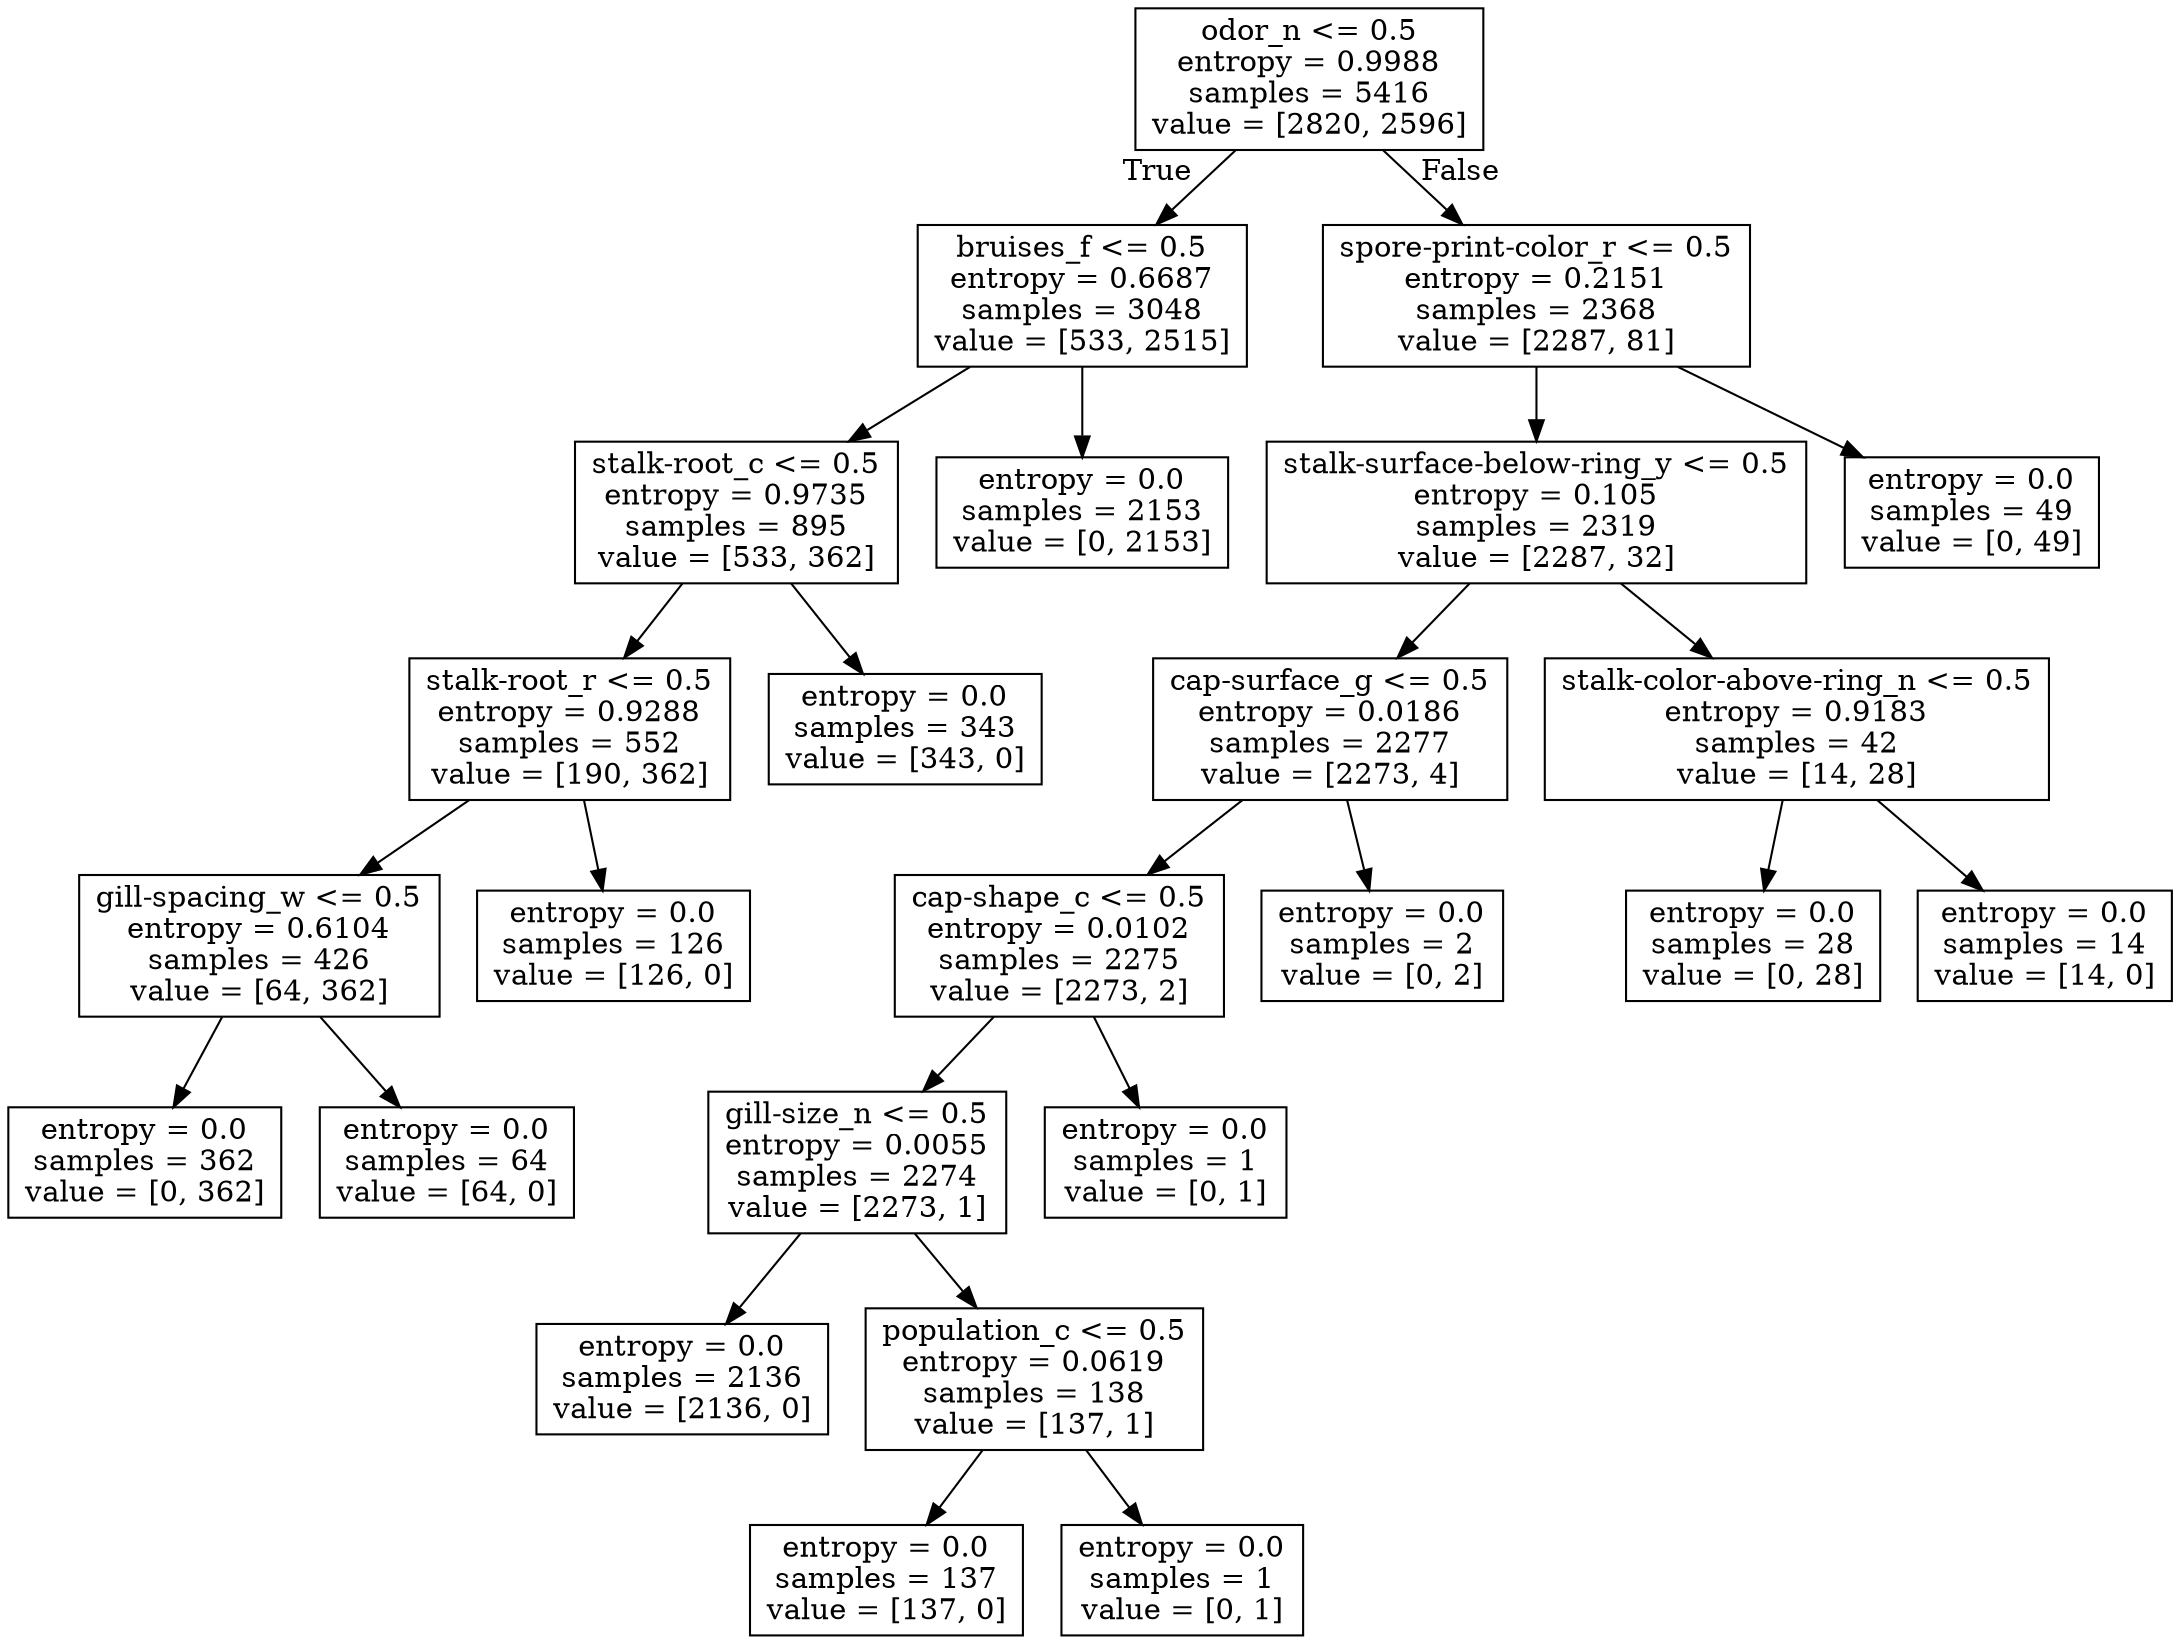 digraph Tree {
node [shape=box] ;
0 [label="odor_n <= 0.5\nentropy = 0.9988\nsamples = 5416\nvalue = [2820, 2596]"] ;
1 [label="bruises_f <= 0.5\nentropy = 0.6687\nsamples = 3048\nvalue = [533, 2515]"] ;
0 -> 1 [labeldistance=2.5, labelangle=45, headlabel="True"] ;
2 [label="stalk-root_c <= 0.5\nentropy = 0.9735\nsamples = 895\nvalue = [533, 362]"] ;
1 -> 2 ;
3 [label="stalk-root_r <= 0.5\nentropy = 0.9288\nsamples = 552\nvalue = [190, 362]"] ;
2 -> 3 ;
4 [label="gill-spacing_w <= 0.5\nentropy = 0.6104\nsamples = 426\nvalue = [64, 362]"] ;
3 -> 4 ;
5 [label="entropy = 0.0\nsamples = 362\nvalue = [0, 362]"] ;
4 -> 5 ;
6 [label="entropy = 0.0\nsamples = 64\nvalue = [64, 0]"] ;
4 -> 6 ;
7 [label="entropy = 0.0\nsamples = 126\nvalue = [126, 0]"] ;
3 -> 7 ;
8 [label="entropy = 0.0\nsamples = 343\nvalue = [343, 0]"] ;
2 -> 8 ;
9 [label="entropy = 0.0\nsamples = 2153\nvalue = [0, 2153]"] ;
1 -> 9 ;
10 [label="spore-print-color_r <= 0.5\nentropy = 0.2151\nsamples = 2368\nvalue = [2287, 81]"] ;
0 -> 10 [labeldistance=2.5, labelangle=-45, headlabel="False"] ;
11 [label="stalk-surface-below-ring_y <= 0.5\nentropy = 0.105\nsamples = 2319\nvalue = [2287, 32]"] ;
10 -> 11 ;
12 [label="cap-surface_g <= 0.5\nentropy = 0.0186\nsamples = 2277\nvalue = [2273, 4]"] ;
11 -> 12 ;
13 [label="cap-shape_c <= 0.5\nentropy = 0.0102\nsamples = 2275\nvalue = [2273, 2]"] ;
12 -> 13 ;
14 [label="gill-size_n <= 0.5\nentropy = 0.0055\nsamples = 2274\nvalue = [2273, 1]"] ;
13 -> 14 ;
15 [label="entropy = 0.0\nsamples = 2136\nvalue = [2136, 0]"] ;
14 -> 15 ;
16 [label="population_c <= 0.5\nentropy = 0.0619\nsamples = 138\nvalue = [137, 1]"] ;
14 -> 16 ;
17 [label="entropy = 0.0\nsamples = 137\nvalue = [137, 0]"] ;
16 -> 17 ;
18 [label="entropy = 0.0\nsamples = 1\nvalue = [0, 1]"] ;
16 -> 18 ;
19 [label="entropy = 0.0\nsamples = 1\nvalue = [0, 1]"] ;
13 -> 19 ;
20 [label="entropy = 0.0\nsamples = 2\nvalue = [0, 2]"] ;
12 -> 20 ;
21 [label="stalk-color-above-ring_n <= 0.5\nentropy = 0.9183\nsamples = 42\nvalue = [14, 28]"] ;
11 -> 21 ;
22 [label="entropy = 0.0\nsamples = 28\nvalue = [0, 28]"] ;
21 -> 22 ;
23 [label="entropy = 0.0\nsamples = 14\nvalue = [14, 0]"] ;
21 -> 23 ;
24 [label="entropy = 0.0\nsamples = 49\nvalue = [0, 49]"] ;
10 -> 24 ;
}